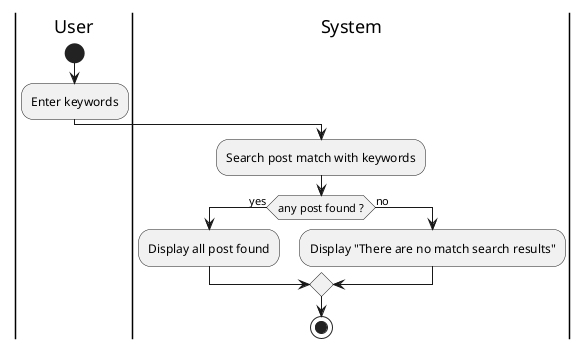 @startuml
|User|
start
:Enter keywords;
|System|
:Search post match with keywords;
if (any post found ?) then (yes) 
:Display all post found;
else (no) 
:Display "There are no match search results";
endif
stop
@enduml